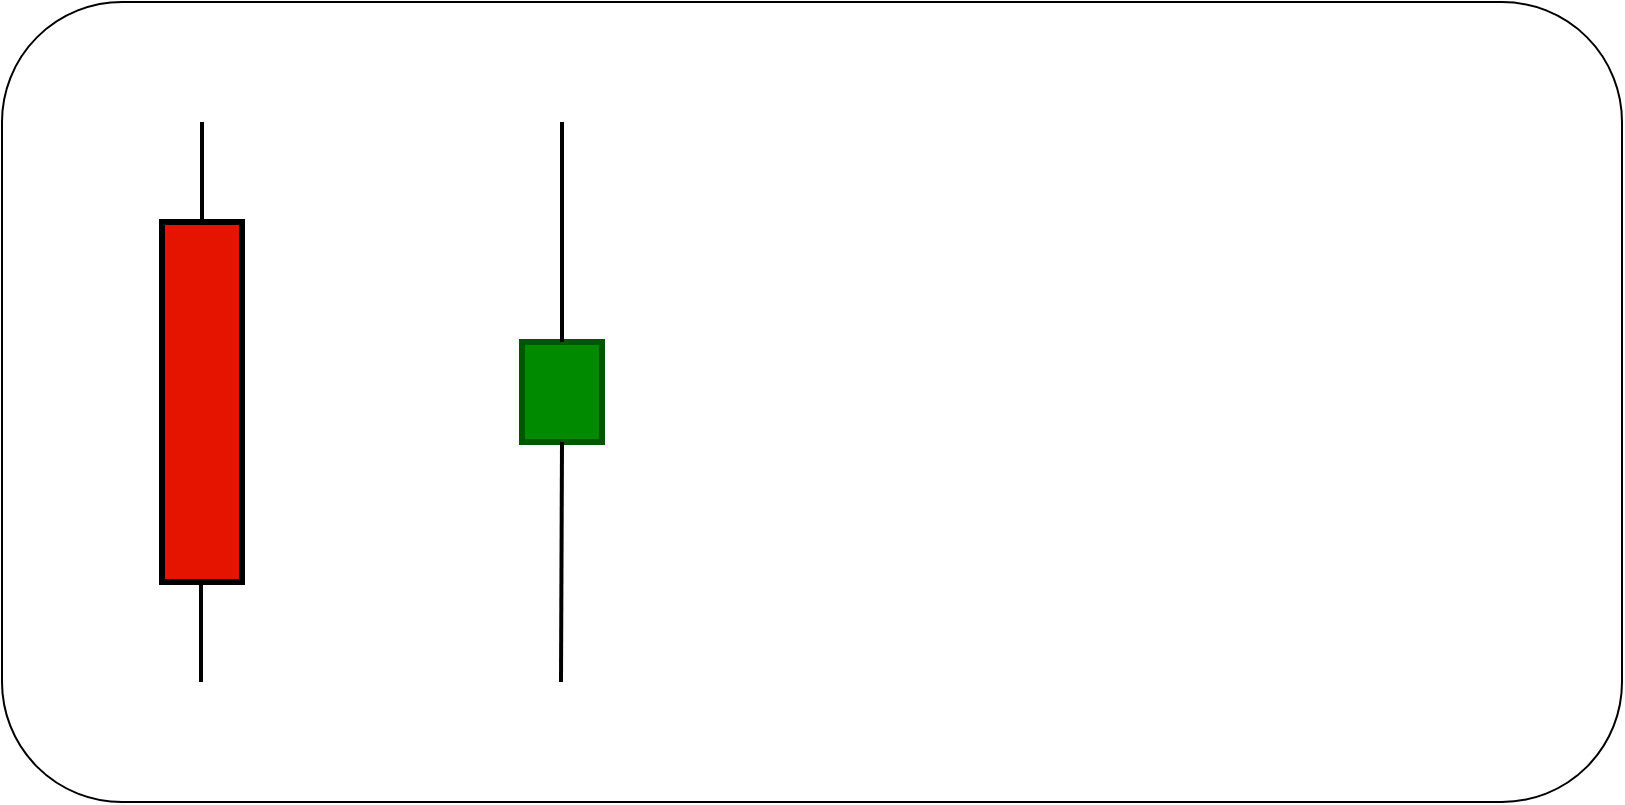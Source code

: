 <mxfile version="20.4.0" type="github">
  <diagram id="h9bAmnUel5tqnT0y4ZWO" name="Page-1">
    <mxGraphModel dx="1320" dy="516" grid="1" gridSize="10" guides="1" tooltips="1" connect="1" arrows="1" fold="1" page="1" pageScale="1" pageWidth="2336" pageHeight="1654" math="0" shadow="0">
      <root>
        <mxCell id="0" />
        <mxCell id="1" parent="0" />
        <mxCell id="KAJTuQCDLY8XCAWW465p-1" value="" style="rounded=1;whiteSpace=wrap;html=1;" vertex="1" parent="1">
          <mxGeometry x="540" y="50" width="810" height="400" as="geometry" />
        </mxCell>
        <mxCell id="KAJTuQCDLY8XCAWW465p-2" value="" style="rounded=0;whiteSpace=wrap;html=1;fillColor=#e51400;fontColor=#ffffff;strokeColor=#000000;strokeWidth=3;" vertex="1" parent="1">
          <mxGeometry x="620" y="160" width="40" height="180" as="geometry" />
        </mxCell>
        <mxCell id="KAJTuQCDLY8XCAWW465p-4" value="" style="endArrow=none;html=1;rounded=0;strokeWidth=2;" edge="1" parent="1">
          <mxGeometry width="50" height="50" relative="1" as="geometry">
            <mxPoint x="640" y="160" as="sourcePoint" />
            <mxPoint x="640" y="110" as="targetPoint" />
          </mxGeometry>
        </mxCell>
        <mxCell id="KAJTuQCDLY8XCAWW465p-5" value="" style="endArrow=none;html=1;rounded=0;strokeWidth=2;" edge="1" parent="1">
          <mxGeometry width="50" height="50" relative="1" as="geometry">
            <mxPoint x="639.5" y="390" as="sourcePoint" />
            <mxPoint x="639.5" y="340" as="targetPoint" />
          </mxGeometry>
        </mxCell>
        <mxCell id="KAJTuQCDLY8XCAWW465p-6" value="" style="rounded=0;whiteSpace=wrap;html=1;fillColor=#008a00;fontColor=#ffffff;strokeColor=#005700;strokeWidth=3;" vertex="1" parent="1">
          <mxGeometry x="800" y="220" width="40" height="50" as="geometry" />
        </mxCell>
        <mxCell id="KAJTuQCDLY8XCAWW465p-7" value="" style="endArrow=none;html=1;rounded=0;strokeWidth=2;" edge="1" parent="1" source="KAJTuQCDLY8XCAWW465p-6">
          <mxGeometry width="50" height="50" relative="1" as="geometry">
            <mxPoint x="820" y="160" as="sourcePoint" />
            <mxPoint x="820" y="110" as="targetPoint" />
          </mxGeometry>
        </mxCell>
        <mxCell id="KAJTuQCDLY8XCAWW465p-8" value="" style="endArrow=none;html=1;rounded=0;strokeWidth=2;entryX=0.5;entryY=1;entryDx=0;entryDy=0;" edge="1" parent="1" target="KAJTuQCDLY8XCAWW465p-6">
          <mxGeometry width="50" height="50" relative="1" as="geometry">
            <mxPoint x="819.5" y="390" as="sourcePoint" />
            <mxPoint x="819.5" y="340" as="targetPoint" />
          </mxGeometry>
        </mxCell>
      </root>
    </mxGraphModel>
  </diagram>
</mxfile>
